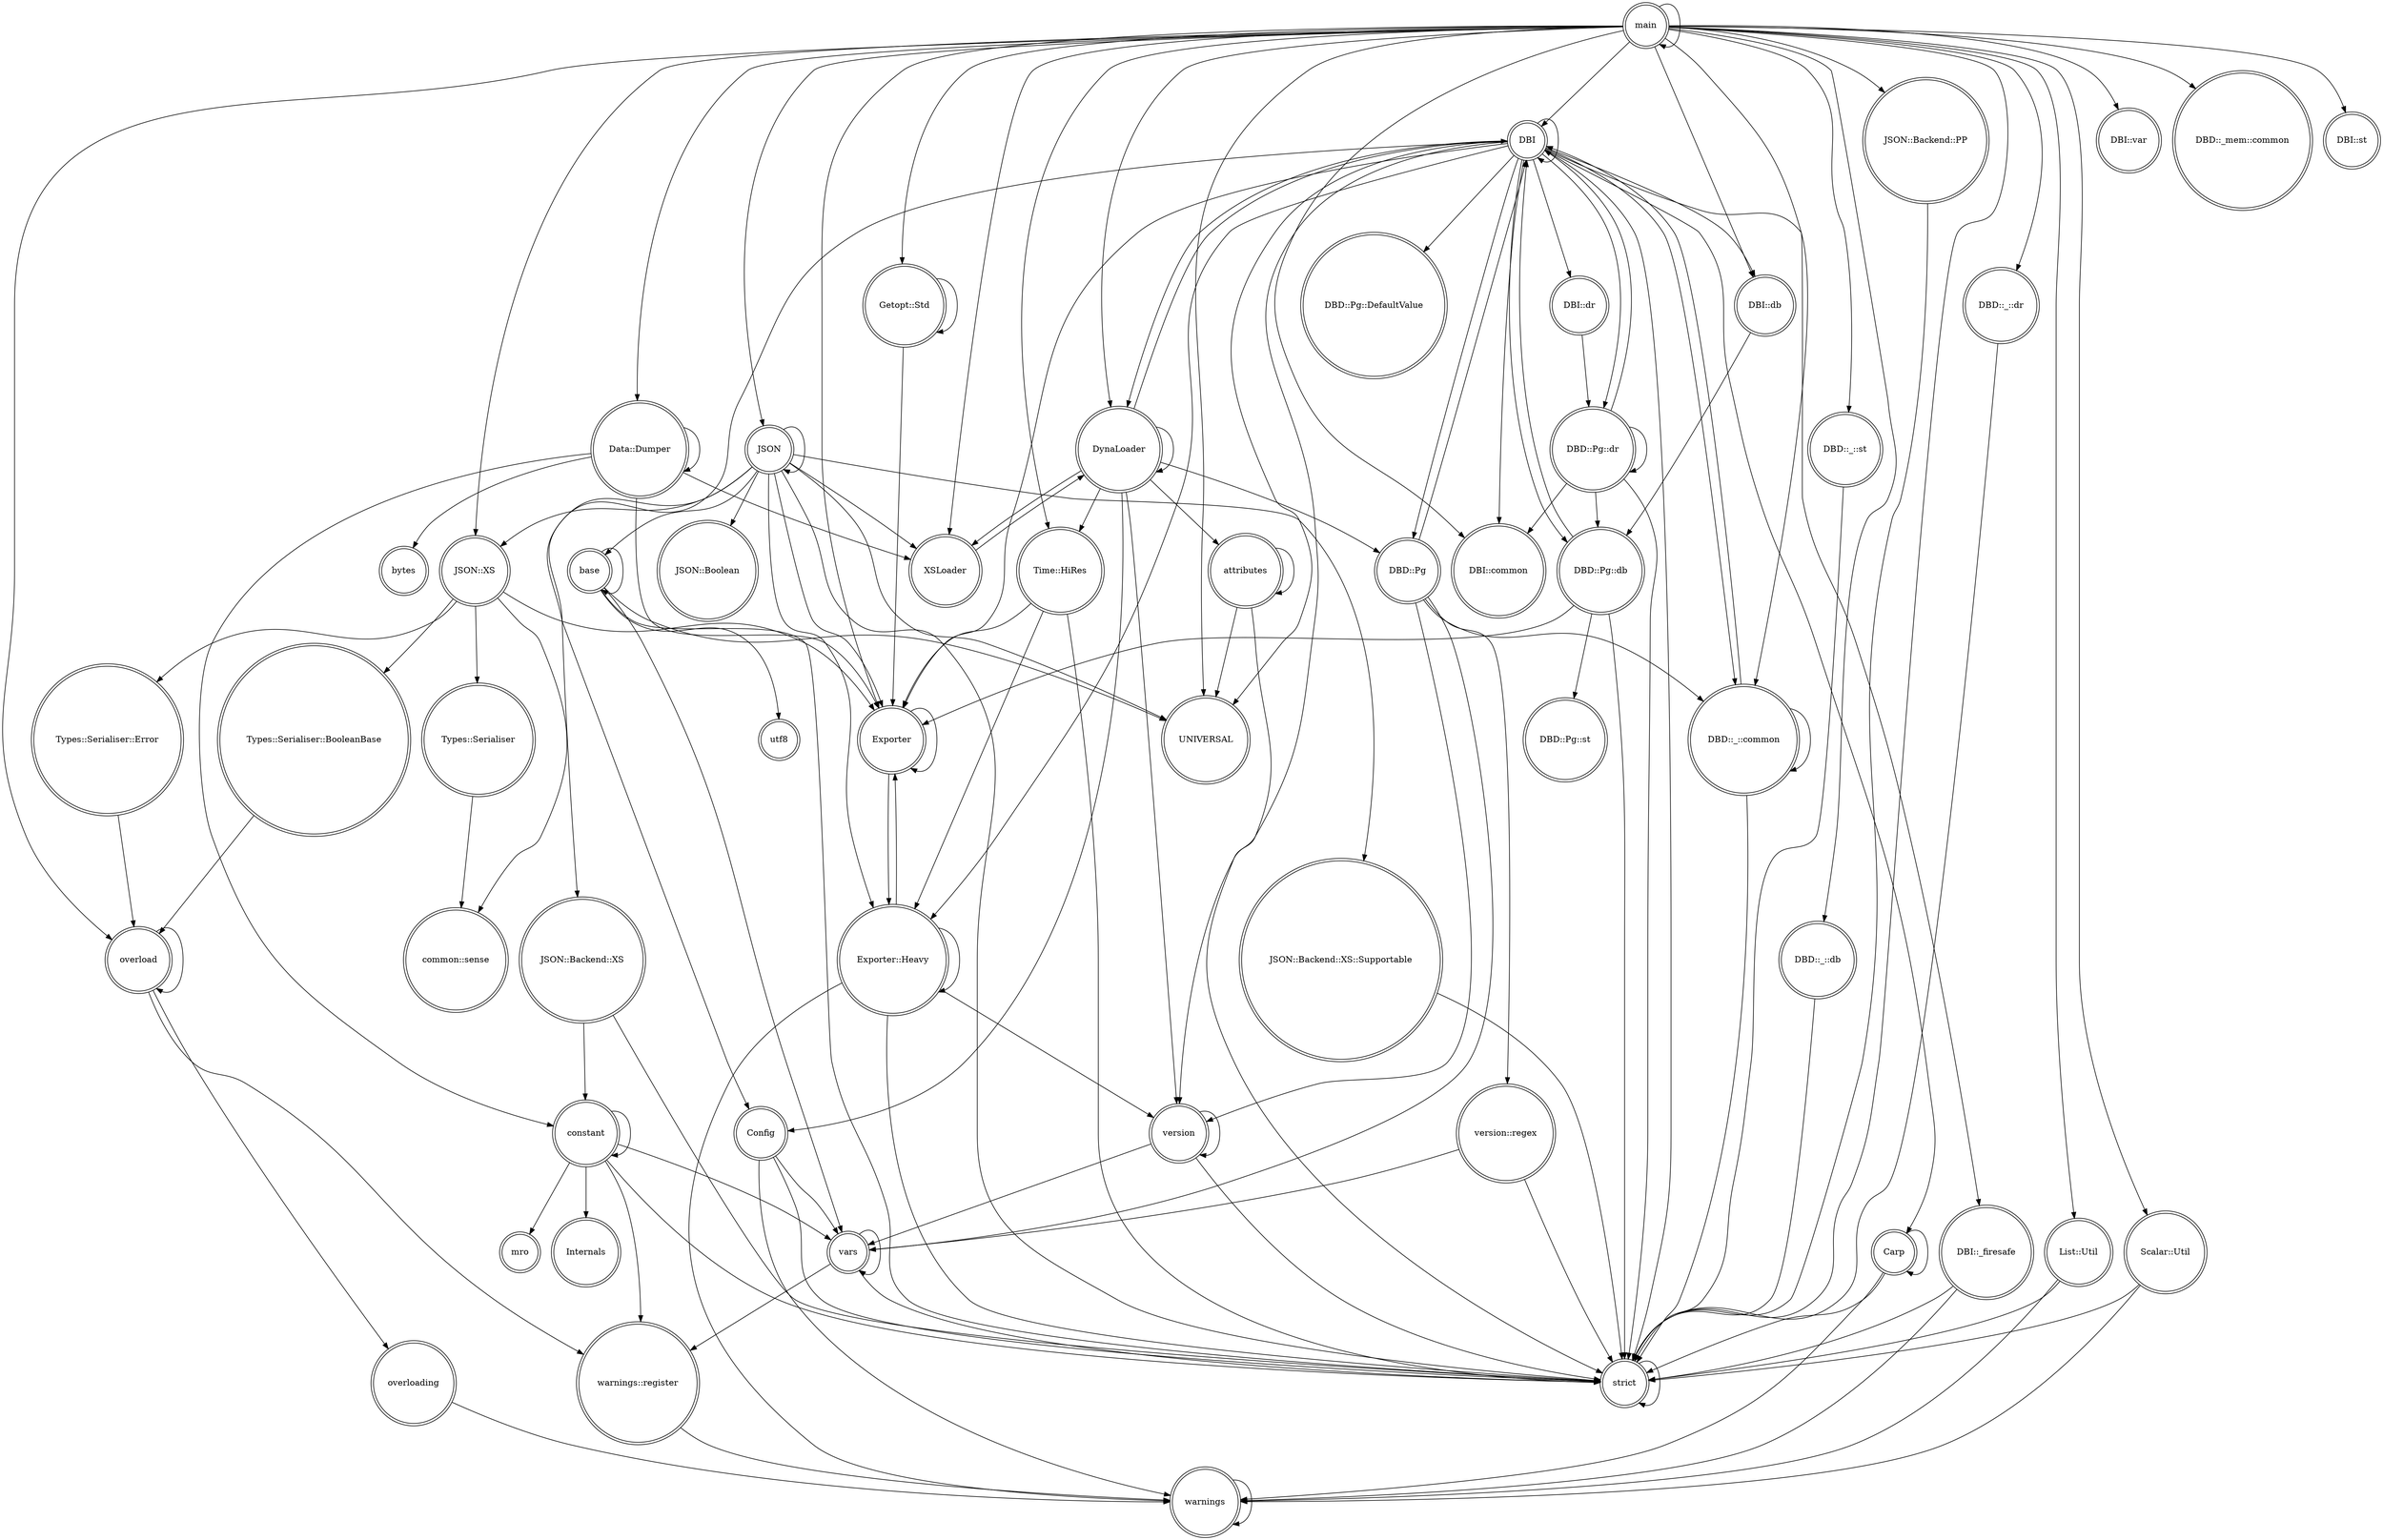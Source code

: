 digraph {
graph [overlap=false]
node [shape=doublecircle];
"constant" -> "constant";
"main" -> "JSON::XS";
"Config" -> "strict";
"DBI" -> "DBI::common";
"DynaLoader" -> "DBD::Pg";
"version::regex" -> "strict";
"Scalar::Util" -> "strict";
"base" -> "base";
"main" -> "DynaLoader";
"main" -> "DBI::db";
"DBI" -> "strict";
"main" -> "DBI";
"JSON::Backend::XS::Supportable" -> "strict";
"main" -> "overload";
"DBI" -> "DBI::db";
"DBD::_::dr" -> "strict";
"Time::HiRes" -> "strict";
"DBI" -> "DynaLoader";
"Time::HiRes" -> "Exporter::Heavy";
"DBD::_::st" -> "strict";
"DBI::db" -> "DBD::Pg::db";
"Time::HiRes" -> "Exporter";
"main" -> "Scalar::Util";
"Carp" -> "strict";
"DBD::Pg" -> "DBD::_::common";
"Exporter::Heavy" -> "Exporter::Heavy";
"List::Util" -> "warnings";
"strict" -> "strict";
"DBI" -> "Exporter::Heavy";
"warnings::register" -> "warnings";
"Types::Serialiser::Error" -> "overload";
"DynaLoader" -> "attributes";
"vars" -> "strict";
"JSON::XS" -> "Types::Serialiser::Error";
"JSON" -> "Exporter::Heavy";
"JSON" -> "base";
"DBD::Pg::dr" -> "DBI";
"constant" -> "mro";
"warnings" -> "warnings";
"Data::Dumper" -> "Data::Dumper";
"vars" -> "warnings::register";
"version" -> "version";
"main" -> "main";
"Data::Dumper" -> "bytes";
"Exporter::Heavy" -> "Exporter";
"overloading" -> "warnings";
"JSON" -> "Exporter";
"DBD::_::common" -> "DBI";
"base" -> "vars";
"JSON" -> "JSON::Boolean";
"Exporter::Heavy" -> "warnings";
"main" -> "JSON";
"DBI" -> "Carp";
"version" -> "strict";
"DBI::_firesafe" -> "strict";
"DBD::Pg::dr" -> "DBD::Pg::db";
"JSON" -> "JSON";
"DBD::_::common" -> "DBD::_::common";
"overload" -> "overloading";
"attributes" -> "strict";
"JSON" -> "JSON::Backend::XS";
"DBI" -> "UNIVERSAL";
"DBI" -> "DBD::_::common";
"base" -> "strict";
"DBD::Pg" -> "version::regex";
"JSON" -> "strict";
"Types::Serialiser::BooleanBase" -> "overload";
"JSON" -> "XSLoader";
"DBI::dr" -> "DBD::Pg::dr";
"DBD::Pg" -> "vars";
"DBI" -> "version";
"DBI" -> "DBI::dr";
"DynaLoader" -> "Config";
"DynaLoader" -> "DynaLoader";
"JSON" -> "JSON::XS";
"JSON::Backend::XS" -> "constant";
"DBI" -> "DBD::Pg::db";
"main" -> "strict";
"DynaLoader" -> "Time::HiRes";
"Exporter::Heavy" -> "version";
"overload" -> "overload";
"version::regex" -> "vars";
"DynaLoader" -> "XSLoader";
"JSON::XS" -> "Types::Serialiser::BooleanBase";
"DBI" -> "DBD::Pg";
"DBD::Pg::db" -> "Exporter";
"base" -> "utf8";
"DBI" -> "DBD::Pg::DefaultValue";
"DBD::Pg::dr" -> "DBI::common";
"vars" -> "vars";
"JSON" -> "UNIVERSAL";
"Config" -> "vars";
"main" -> "UNIVERSAL";
"main" -> "DBD::_::db";
"JSON" -> "JSON::Backend::XS::Supportable";
"main" -> "DBD::_::dr";
"Exporter" -> "Exporter";
"DBD::Pg" -> "version";
"constant" -> "strict";
"main" -> "Time::HiRes";
"JSON::XS" -> "Exporter";
"constant" -> "warnings::register";
"DynaLoader" -> "version";
"XSLoader" -> "DynaLoader";
"base" -> "UNIVERSAL";
"DBI" -> "DBI::_firesafe";
"DBI::_firesafe" -> "warnings";
"main" -> "Data::Dumper";
"JSON::XS" -> "Types::Serialiser";
"version" -> "vars";
"constant" -> "Internals";
"Carp" -> "warnings";
"DBD::Pg::db" -> "strict";
"DBD::_::db" -> "strict";
"main" -> "DBD::_::st";
"main" -> "List::Util";
"JSON::XS" -> "common::sense";
"main" -> "DBI::var";
"Data::Dumper" -> "Exporter";
"Scalar::Util" -> "warnings";
"main" -> "XSLoader";
"DBD::Pg::dr" -> "strict";
"attributes" -> "attributes";
"JSON::Backend::XS" -> "strict";
"Exporter" -> "Exporter::Heavy";
"main" -> "Exporter";
"main" -> "DBD::_::common";
"constant" -> "vars";
"DBD::Pg::db" -> "DBI";
"DBD::Pg::dr" -> "DBD::Pg::dr";
"attributes" -> "UNIVERSAL";
"Config" -> "warnings";
"DynaLoader" -> "DBI";
"List::Util" -> "strict";
"main" -> "JSON::Backend::PP";
"Types::Serialiser" -> "common::sense";
"main" -> "DBD::_mem::common";
"DBD::_::common" -> "strict";
"DBI" -> "Config";
"DBI" -> "Exporter";
"Data::Dumper" -> "constant";
"Exporter::Heavy" -> "strict";
"main" -> "DBI::st";
"DBD::Pg::db" -> "DBD::Pg::st";
"Getopt::Std" -> "Exporter";
"DBD::Pg" -> "DBI";
"JSON::Backend::PP" -> "strict";
"main" -> "DBI::common";
"DBI" -> "DBD::Pg::dr";
"Getopt::Std" -> "Getopt::Std";
"main" -> "Getopt::Std";
"Data::Dumper" -> "XSLoader";
"overload" -> "warnings::register";
"Carp" -> "Carp";
"DBI" -> "DBI";
}
